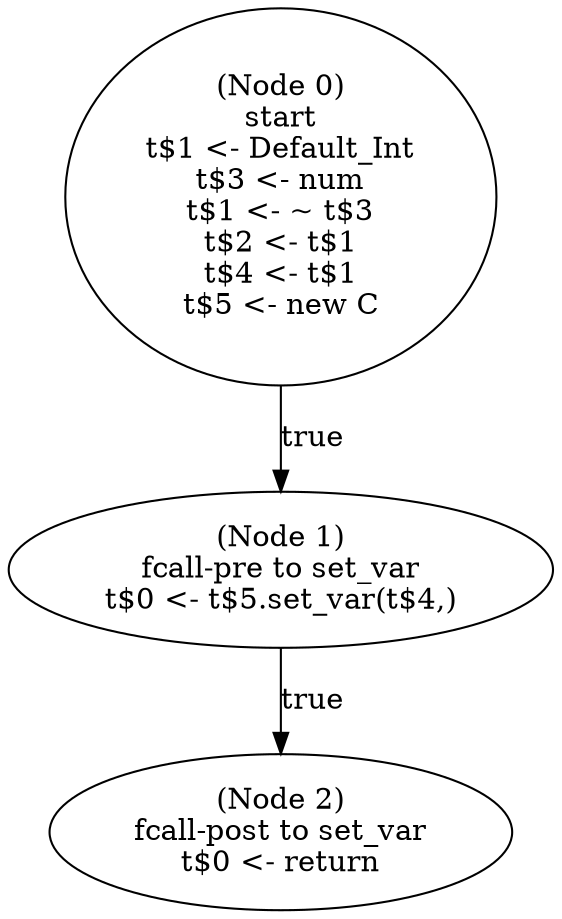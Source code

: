 digraph method3_pre {
  n0 [label="(Node 0)\nstart\nt$1 <- Default_Int\nt$3 <- num\nt$1 <- ~ t$3\nt$2 <- t$1\nt$4 <- t$1\nt$5 <- new C\n"];
 n0 -> n1 [label="true"];
  n1 [label="(Node 1)\nfcall-pre to set_var\nt$0 <- t$5.set_var(t$4,)\n"];
 n1 -> n2 [label="true"];
  n2 [label="(Node 2)\nfcall-post to set_var\nt$0 <- return\n"];
}
